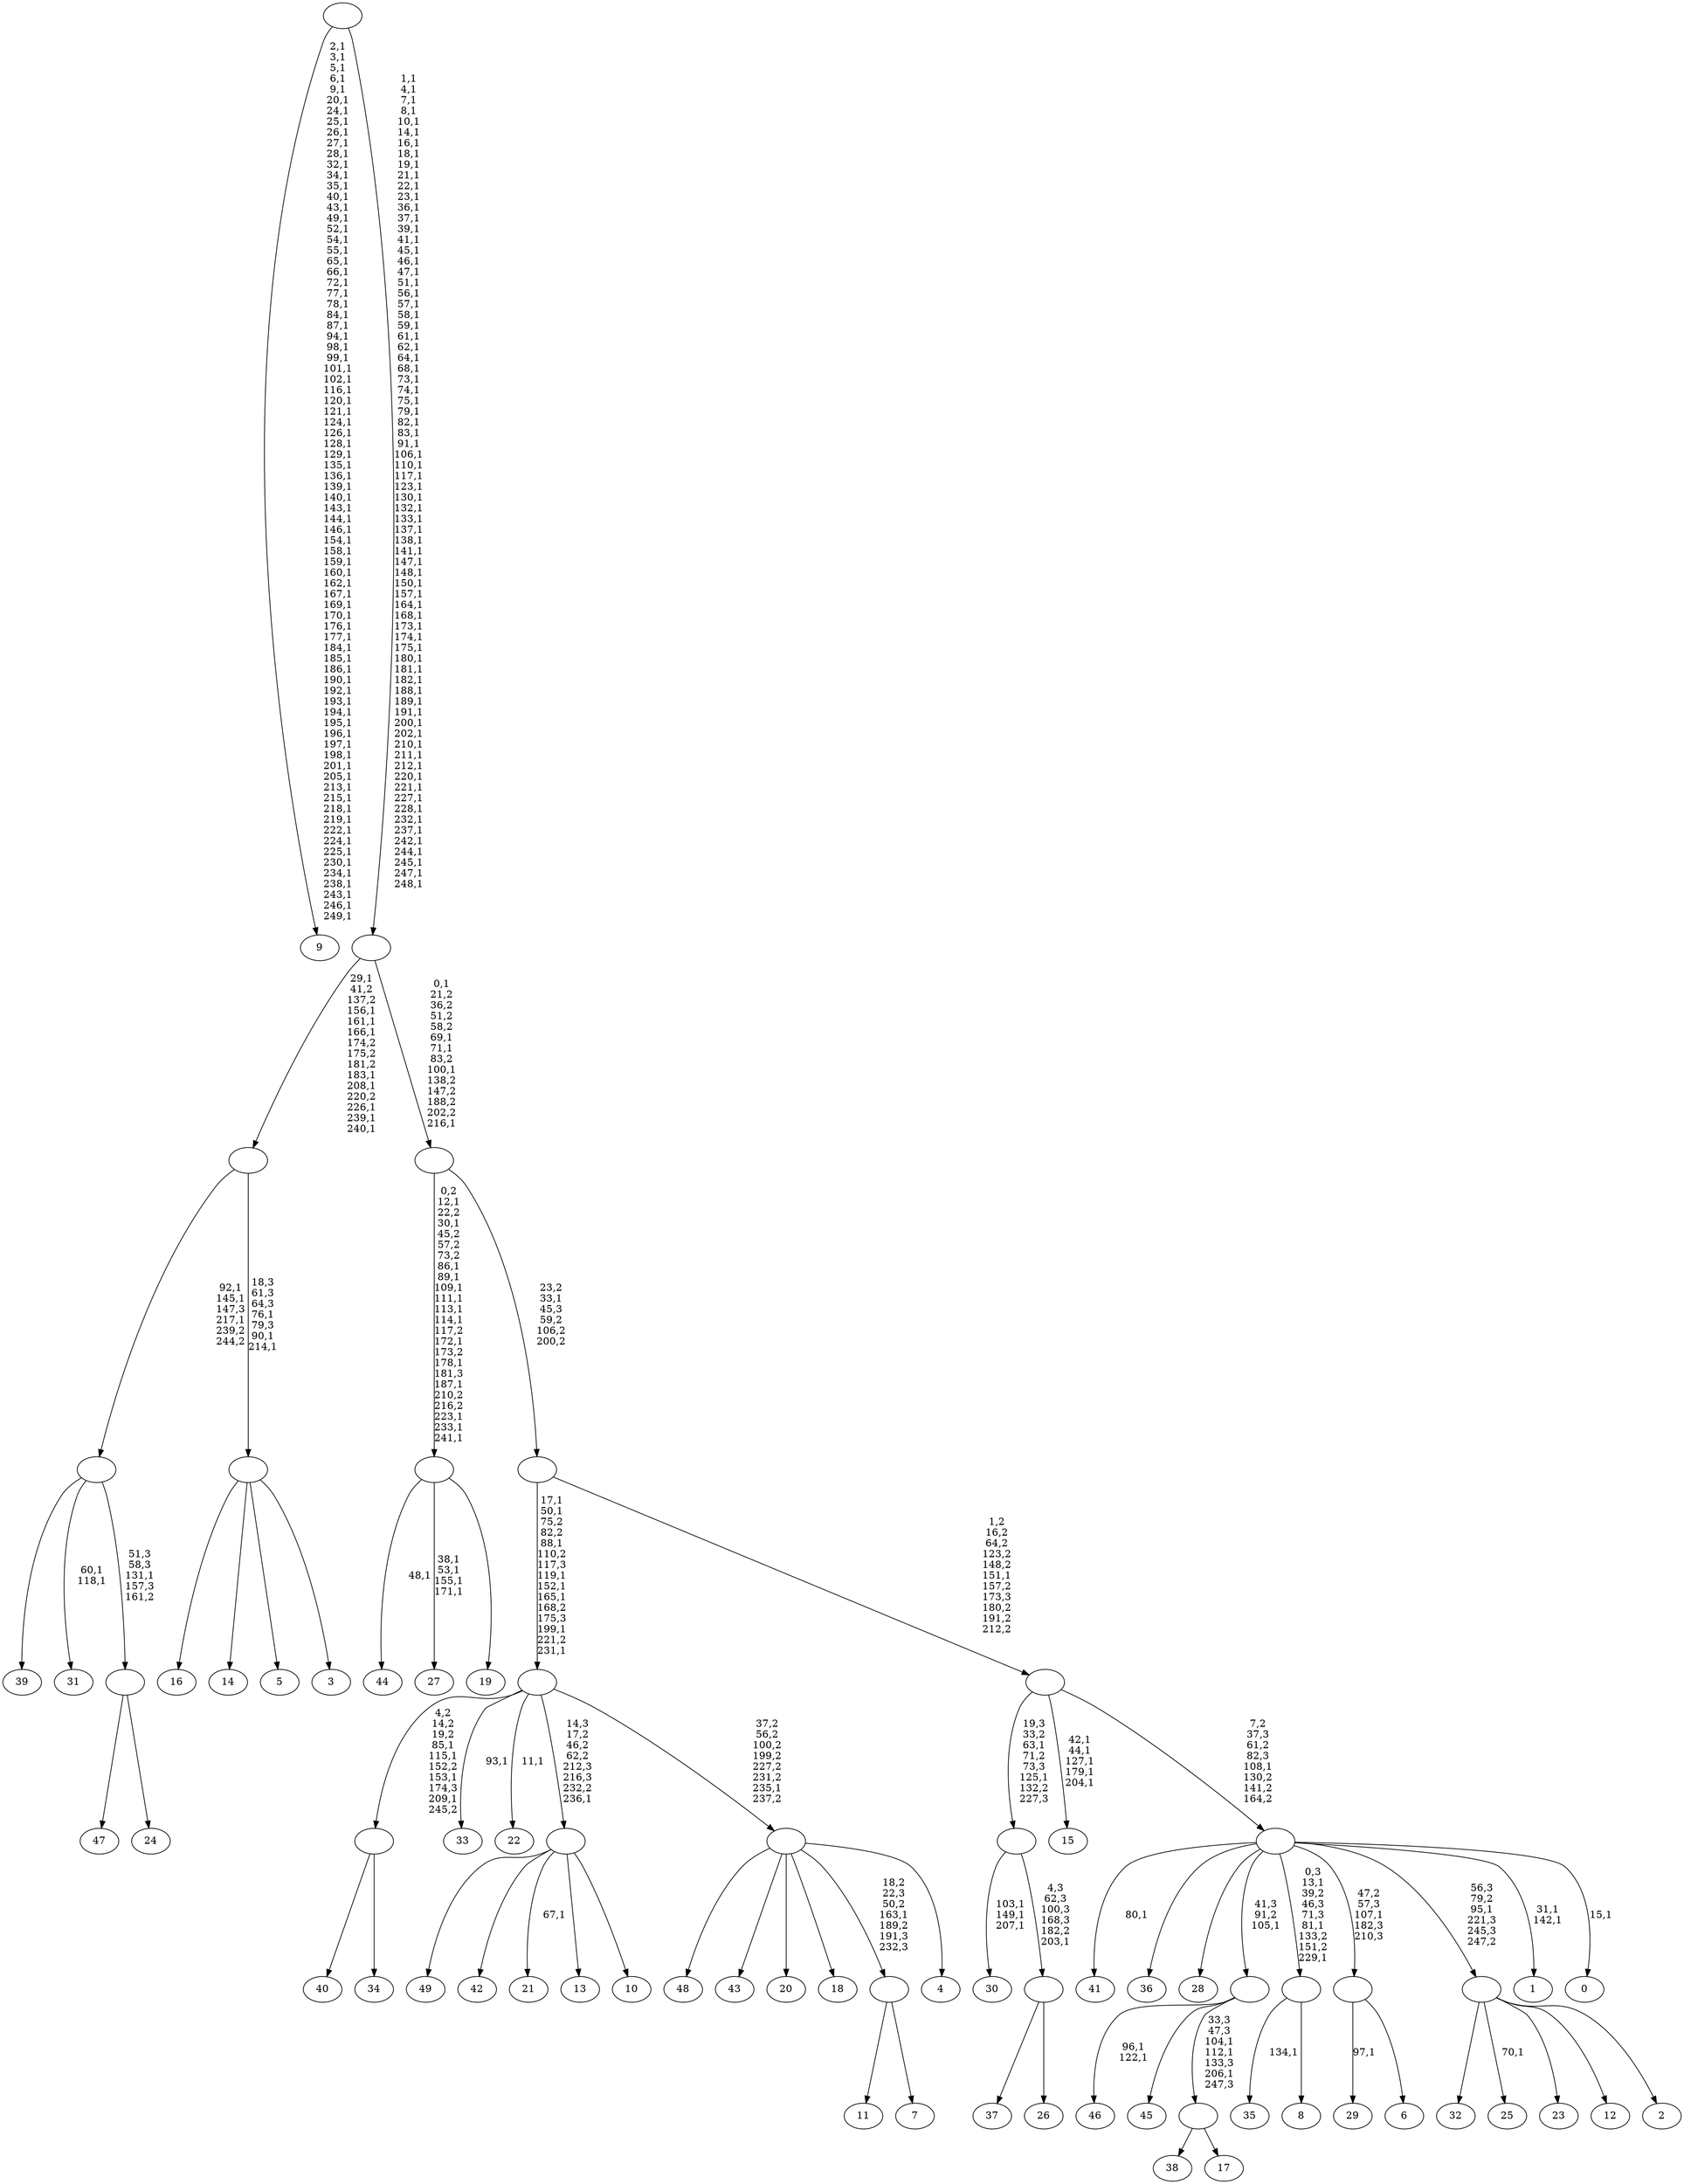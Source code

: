 digraph T {
	300 [label="49"]
	299 [label="48"]
	298 [label="47"]
	297 [label="46"]
	294 [label="45"]
	293 [label="44"]
	291 [label="43"]
	290 [label="42"]
	289 [label="41"]
	287 [label="40"]
	286 [label="39"]
	285 [label="38"]
	284 [label="37"]
	283 [label="36"]
	282 [label="35"]
	280 [label="34"]
	279 [label=""]
	275 [label="33"]
	273 [label="32"]
	272 [label="31"]
	269 [label="30"]
	265 [label="29"]
	263 [label="28"]
	262 [label="27"]
	257 [label="26"]
	256 [label=""]
	255 [label=""]
	253 [label="25"]
	251 [label="24"]
	250 [label=""]
	249 [label=""]
	246 [label="23"]
	245 [label="22"]
	243 [label="21"]
	241 [label="20"]
	240 [label="19"]
	239 [label=""]
	225 [label="18"]
	224 [label="17"]
	223 [label=""]
	220 [label=""]
	219 [label="16"]
	218 [label="15"]
	212 [label="14"]
	211 [label="13"]
	210 [label="12"]
	209 [label="11"]
	208 [label="10"]
	207 [label=""]
	206 [label="9"]
	123 [label="8"]
	122 [label=""]
	119 [label="7"]
	118 [label=""]
	117 [label="6"]
	116 [label=""]
	115 [label="5"]
	114 [label="4"]
	113 [label=""]
	112 [label=""]
	104 [label="3"]
	103 [label=""]
	100 [label=""]
	91 [label="2"]
	90 [label=""]
	89 [label="1"]
	86 [label="0"]
	84 [label=""]
	83 [label=""]
	82 [label=""]
	81 [label=""]
	76 [label=""]
	0 [label=""]
	279 -> 287 [label=""]
	279 -> 280 [label=""]
	256 -> 284 [label=""]
	256 -> 257 [label=""]
	255 -> 269 [label="103,1\n149,1\n207,1"]
	255 -> 256 [label="4,3\n62,3\n100,3\n168,3\n182,2\n203,1"]
	250 -> 298 [label=""]
	250 -> 251 [label=""]
	249 -> 272 [label="60,1\n118,1"]
	249 -> 286 [label=""]
	249 -> 250 [label="51,3\n58,3\n131,1\n157,3\n161,2"]
	239 -> 262 [label="38,1\n53,1\n155,1\n171,1"]
	239 -> 293 [label="48,1"]
	239 -> 240 [label=""]
	223 -> 285 [label=""]
	223 -> 224 [label=""]
	220 -> 223 [label="33,3\n47,3\n104,1\n112,1\n133,3\n206,1\n247,3"]
	220 -> 297 [label="96,1\n122,1"]
	220 -> 294 [label=""]
	207 -> 243 [label="67,1"]
	207 -> 300 [label=""]
	207 -> 290 [label=""]
	207 -> 211 [label=""]
	207 -> 208 [label=""]
	122 -> 282 [label="134,1"]
	122 -> 123 [label=""]
	118 -> 209 [label=""]
	118 -> 119 [label=""]
	116 -> 265 [label="97,1"]
	116 -> 117 [label=""]
	113 -> 299 [label=""]
	113 -> 291 [label=""]
	113 -> 241 [label=""]
	113 -> 225 [label=""]
	113 -> 118 [label="18,2\n22,3\n50,2\n163,1\n189,2\n191,3\n232,3"]
	113 -> 114 [label=""]
	112 -> 245 [label="11,1"]
	112 -> 275 [label="93,1"]
	112 -> 279 [label="4,2\n14,2\n19,2\n85,1\n115,1\n152,2\n153,1\n174,3\n209,1\n245,2"]
	112 -> 207 [label="14,3\n17,2\n46,2\n62,2\n212,3\n216,3\n232,2\n236,1"]
	112 -> 113 [label="37,2\n56,2\n100,2\n199,2\n227,2\n231,2\n235,1\n237,2"]
	103 -> 219 [label=""]
	103 -> 212 [label=""]
	103 -> 115 [label=""]
	103 -> 104 [label=""]
	100 -> 103 [label="18,3\n61,3\n64,3\n76,1\n79,3\n90,1\n214,1"]
	100 -> 249 [label="92,1\n145,1\n147,3\n217,1\n239,2\n244,2"]
	90 -> 253 [label="70,1"]
	90 -> 273 [label=""]
	90 -> 246 [label=""]
	90 -> 210 [label=""]
	90 -> 91 [label=""]
	84 -> 86 [label="15,1"]
	84 -> 89 [label="31,1\n142,1"]
	84 -> 122 [label="0,3\n13,1\n39,2\n46,3\n71,3\n81,1\n133,2\n151,2\n229,1"]
	84 -> 289 [label="80,1"]
	84 -> 283 [label=""]
	84 -> 263 [label=""]
	84 -> 220 [label="41,3\n91,2\n105,1"]
	84 -> 116 [label="47,2\n57,3\n107,1\n182,3\n210,3"]
	84 -> 90 [label="56,3\n79,2\n95,1\n221,3\n245,3\n247,2"]
	83 -> 218 [label="42,1\n44,1\n127,1\n179,1\n204,1"]
	83 -> 255 [label="19,3\n33,2\n63,1\n71,2\n73,3\n125,1\n132,2\n227,3"]
	83 -> 84 [label="7,2\n37,3\n61,2\n82,3\n108,1\n130,2\n141,2\n164,2"]
	82 -> 112 [label="17,1\n50,1\n75,2\n82,2\n88,1\n110,2\n117,3\n119,1\n152,1\n165,1\n168,2\n175,3\n199,1\n221,2\n231,1"]
	82 -> 83 [label="1,2\n16,2\n64,2\n123,2\n148,2\n151,1\n157,2\n173,3\n180,2\n191,2\n212,2"]
	81 -> 239 [label="0,2\n12,1\n22,2\n30,1\n45,2\n57,2\n73,2\n86,1\n89,1\n109,1\n111,1\n113,1\n114,1\n117,2\n172,1\n173,2\n178,1\n181,3\n187,1\n210,2\n216,2\n223,1\n233,1\n241,1"]
	81 -> 82 [label="23,2\n33,1\n45,3\n59,2\n106,2\n200,2"]
	76 -> 81 [label="0,1\n21,2\n36,2\n51,2\n58,2\n69,1\n71,1\n83,2\n100,1\n138,2\n147,2\n188,2\n202,2\n216,1"]
	76 -> 100 [label="29,1\n41,2\n137,2\n156,1\n161,1\n166,1\n174,2\n175,2\n181,2\n183,1\n208,1\n220,2\n226,1\n239,1\n240,1"]
	0 -> 76 [label="1,1\n4,1\n7,1\n8,1\n10,1\n14,1\n16,1\n18,1\n19,1\n21,1\n22,1\n23,1\n36,1\n37,1\n39,1\n41,1\n45,1\n46,1\n47,1\n51,1\n56,1\n57,1\n58,1\n59,1\n61,1\n62,1\n64,1\n68,1\n73,1\n74,1\n75,1\n79,1\n82,1\n83,1\n91,1\n106,1\n110,1\n117,1\n123,1\n130,1\n132,1\n133,1\n137,1\n138,1\n141,1\n147,1\n148,1\n150,1\n157,1\n164,1\n168,1\n173,1\n174,1\n175,1\n180,1\n181,1\n182,1\n188,1\n189,1\n191,1\n200,1\n202,1\n210,1\n211,1\n212,1\n220,1\n221,1\n227,1\n228,1\n232,1\n237,1\n242,1\n244,1\n245,1\n247,1\n248,1"]
	0 -> 206 [label="2,1\n3,1\n5,1\n6,1\n9,1\n20,1\n24,1\n25,1\n26,1\n27,1\n28,1\n32,1\n34,1\n35,1\n40,1\n43,1\n49,1\n52,1\n54,1\n55,1\n65,1\n66,1\n72,1\n77,1\n78,1\n84,1\n87,1\n94,1\n98,1\n99,1\n101,1\n102,1\n116,1\n120,1\n121,1\n124,1\n126,1\n128,1\n129,1\n135,1\n136,1\n139,1\n140,1\n143,1\n144,1\n146,1\n154,1\n158,1\n159,1\n160,1\n162,1\n167,1\n169,1\n170,1\n176,1\n177,1\n184,1\n185,1\n186,1\n190,1\n192,1\n193,1\n194,1\n195,1\n196,1\n197,1\n198,1\n201,1\n205,1\n213,1\n215,1\n218,1\n219,1\n222,1\n224,1\n225,1\n230,1\n234,1\n238,1\n243,1\n246,1\n249,1"]
}
